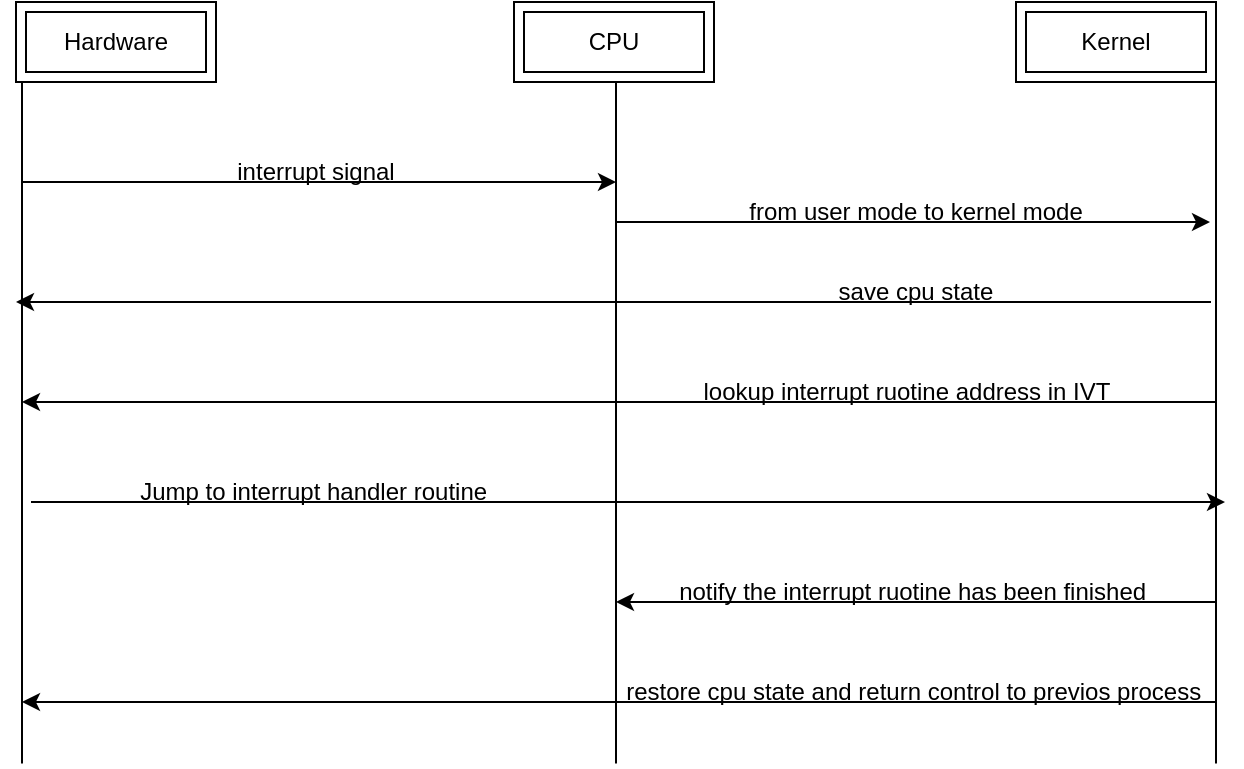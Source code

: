 <mxfile version="21.1.8" type="github">
  <diagram name="Page-1" id="JJRbDX38c3A1kodHugt0">
    <mxGraphModel dx="3482" dy="482" grid="1" gridSize="10" guides="1" tooltips="1" connect="1" arrows="1" fold="1" page="1" pageScale="1" pageWidth="291" pageHeight="413" math="0" shadow="0">
      <root>
        <mxCell id="0" />
        <mxCell id="1" parent="0" />
        <mxCell id="-8BxjjdGAjTVkxXBuWPM-1" value="Hardware" style="shape=ext;margin=3;double=1;whiteSpace=wrap;html=1;align=center;" vertex="1" parent="1">
          <mxGeometry x="-2040" y="30" width="100" height="40" as="geometry" />
        </mxCell>
        <mxCell id="-8BxjjdGAjTVkxXBuWPM-2" value="CPU" style="shape=ext;margin=3;double=1;whiteSpace=wrap;html=1;align=center;" vertex="1" parent="1">
          <mxGeometry x="-1791" y="30" width="100" height="40" as="geometry" />
        </mxCell>
        <mxCell id="-8BxjjdGAjTVkxXBuWPM-3" value="" style="endArrow=none;html=1;rounded=0;" edge="1" parent="1">
          <mxGeometry width="50" height="50" relative="1" as="geometry">
            <mxPoint x="-2037" y="410.69" as="sourcePoint" />
            <mxPoint x="-2037" y="70" as="targetPoint" />
          </mxGeometry>
        </mxCell>
        <mxCell id="-8BxjjdGAjTVkxXBuWPM-4" value="" style="endArrow=none;html=1;rounded=0;" edge="1" parent="1">
          <mxGeometry width="50" height="50" relative="1" as="geometry">
            <mxPoint x="-1740" y="410.69" as="sourcePoint" />
            <mxPoint x="-1740" y="70" as="targetPoint" />
          </mxGeometry>
        </mxCell>
        <mxCell id="-8BxjjdGAjTVkxXBuWPM-5" value="" style="endArrow=classic;html=1;rounded=0;" edge="1" parent="1">
          <mxGeometry width="50" height="50" relative="1" as="geometry">
            <mxPoint x="-2037" y="120" as="sourcePoint" />
            <mxPoint x="-1740" y="120" as="targetPoint" />
          </mxGeometry>
        </mxCell>
        <mxCell id="-8BxjjdGAjTVkxXBuWPM-6" value="interrupt signal" style="text;html=1;strokeColor=none;fillColor=none;align=center;verticalAlign=middle;whiteSpace=wrap;rounded=0;" vertex="1" parent="1">
          <mxGeometry x="-1940" y="100" width="100" height="30" as="geometry" />
        </mxCell>
        <mxCell id="-8BxjjdGAjTVkxXBuWPM-8" value="" style="endArrow=classic;html=1;rounded=0;" edge="1" parent="1">
          <mxGeometry width="50" height="50" relative="1" as="geometry">
            <mxPoint x="-1442.5" y="180" as="sourcePoint" />
            <mxPoint x="-2040" y="180" as="targetPoint" />
          </mxGeometry>
        </mxCell>
        <mxCell id="-8BxjjdGAjTVkxXBuWPM-10" value="save cpu state" style="text;html=1;strokeColor=none;fillColor=none;align=center;verticalAlign=middle;whiteSpace=wrap;rounded=0;" vertex="1" parent="1">
          <mxGeometry x="-1640" y="160" width="100" height="30" as="geometry" />
        </mxCell>
        <mxCell id="-8BxjjdGAjTVkxXBuWPM-11" value="" style="endArrow=classic;html=1;rounded=0;" edge="1" parent="1">
          <mxGeometry width="50" height="50" relative="1" as="geometry">
            <mxPoint x="-1440" y="230" as="sourcePoint" />
            <mxPoint x="-2037" y="230" as="targetPoint" />
          </mxGeometry>
        </mxCell>
        <mxCell id="-8BxjjdGAjTVkxXBuWPM-12" value="lookup interrupt ruotine address in IVT" style="text;html=1;strokeColor=none;fillColor=none;align=center;verticalAlign=middle;whiteSpace=wrap;rounded=0;" vertex="1" parent="1">
          <mxGeometry x="-1699" y="210" width="209" height="30" as="geometry" />
        </mxCell>
        <mxCell id="-8BxjjdGAjTVkxXBuWPM-14" value="Kernel" style="shape=ext;margin=3;double=1;whiteSpace=wrap;html=1;align=center;" vertex="1" parent="1">
          <mxGeometry x="-1540" y="30" width="100" height="40" as="geometry" />
        </mxCell>
        <mxCell id="-8BxjjdGAjTVkxXBuWPM-15" value="" style="endArrow=classic;html=1;rounded=0;" edge="1" parent="1">
          <mxGeometry width="50" height="50" relative="1" as="geometry">
            <mxPoint x="-1740" y="140" as="sourcePoint" />
            <mxPoint x="-1443" y="140" as="targetPoint" />
          </mxGeometry>
        </mxCell>
        <mxCell id="-8BxjjdGAjTVkxXBuWPM-16" value="" style="endArrow=none;html=1;rounded=0;" edge="1" parent="1">
          <mxGeometry width="50" height="50" relative="1" as="geometry">
            <mxPoint x="-1440" y="410.69" as="sourcePoint" />
            <mxPoint x="-1440" y="70" as="targetPoint" />
          </mxGeometry>
        </mxCell>
        <mxCell id="-8BxjjdGAjTVkxXBuWPM-17" value="from user mode to kernel mode" style="text;html=1;strokeColor=none;fillColor=none;align=center;verticalAlign=middle;whiteSpace=wrap;rounded=0;" vertex="1" parent="1">
          <mxGeometry x="-1690" y="120" width="200" height="30" as="geometry" />
        </mxCell>
        <mxCell id="-8BxjjdGAjTVkxXBuWPM-21" value="" style="endArrow=classic;html=1;rounded=0;" edge="1" parent="1">
          <mxGeometry width="50" height="50" relative="1" as="geometry">
            <mxPoint x="-2032.5" y="280" as="sourcePoint" />
            <mxPoint x="-1435.5" y="280" as="targetPoint" />
          </mxGeometry>
        </mxCell>
        <mxCell id="-8BxjjdGAjTVkxXBuWPM-22" value="Jump to interrupt handler routine&amp;nbsp;" style="text;html=1;strokeColor=none;fillColor=none;align=center;verticalAlign=middle;whiteSpace=wrap;rounded=0;" vertex="1" parent="1">
          <mxGeometry x="-1994.5" y="260" width="209" height="30" as="geometry" />
        </mxCell>
        <mxCell id="-8BxjjdGAjTVkxXBuWPM-23" value="" style="endArrow=classic;html=1;rounded=0;" edge="1" parent="1">
          <mxGeometry width="50" height="50" relative="1" as="geometry">
            <mxPoint x="-1440" y="330" as="sourcePoint" />
            <mxPoint x="-1740" y="330" as="targetPoint" />
          </mxGeometry>
        </mxCell>
        <mxCell id="-8BxjjdGAjTVkxXBuWPM-24" value="notify the interrupt ruotine has been finished&amp;nbsp;" style="text;html=1;strokeColor=none;fillColor=none;align=center;verticalAlign=middle;whiteSpace=wrap;rounded=0;" vertex="1" parent="1">
          <mxGeometry x="-1725" y="310" width="270" height="30" as="geometry" />
        </mxCell>
        <mxCell id="-8BxjjdGAjTVkxXBuWPM-26" value="" style="endArrow=classic;html=1;rounded=0;" edge="1" parent="1">
          <mxGeometry width="50" height="50" relative="1" as="geometry">
            <mxPoint x="-1439.5" y="380" as="sourcePoint" />
            <mxPoint x="-2037" y="380" as="targetPoint" />
          </mxGeometry>
        </mxCell>
        <mxCell id="-8BxjjdGAjTVkxXBuWPM-27" value="restore cpu state and return control to previos process&amp;nbsp;" style="text;html=1;strokeColor=none;fillColor=none;align=center;verticalAlign=middle;whiteSpace=wrap;rounded=0;" vertex="1" parent="1">
          <mxGeometry x="-1744.5" y="360" width="309" height="30" as="geometry" />
        </mxCell>
      </root>
    </mxGraphModel>
  </diagram>
</mxfile>
